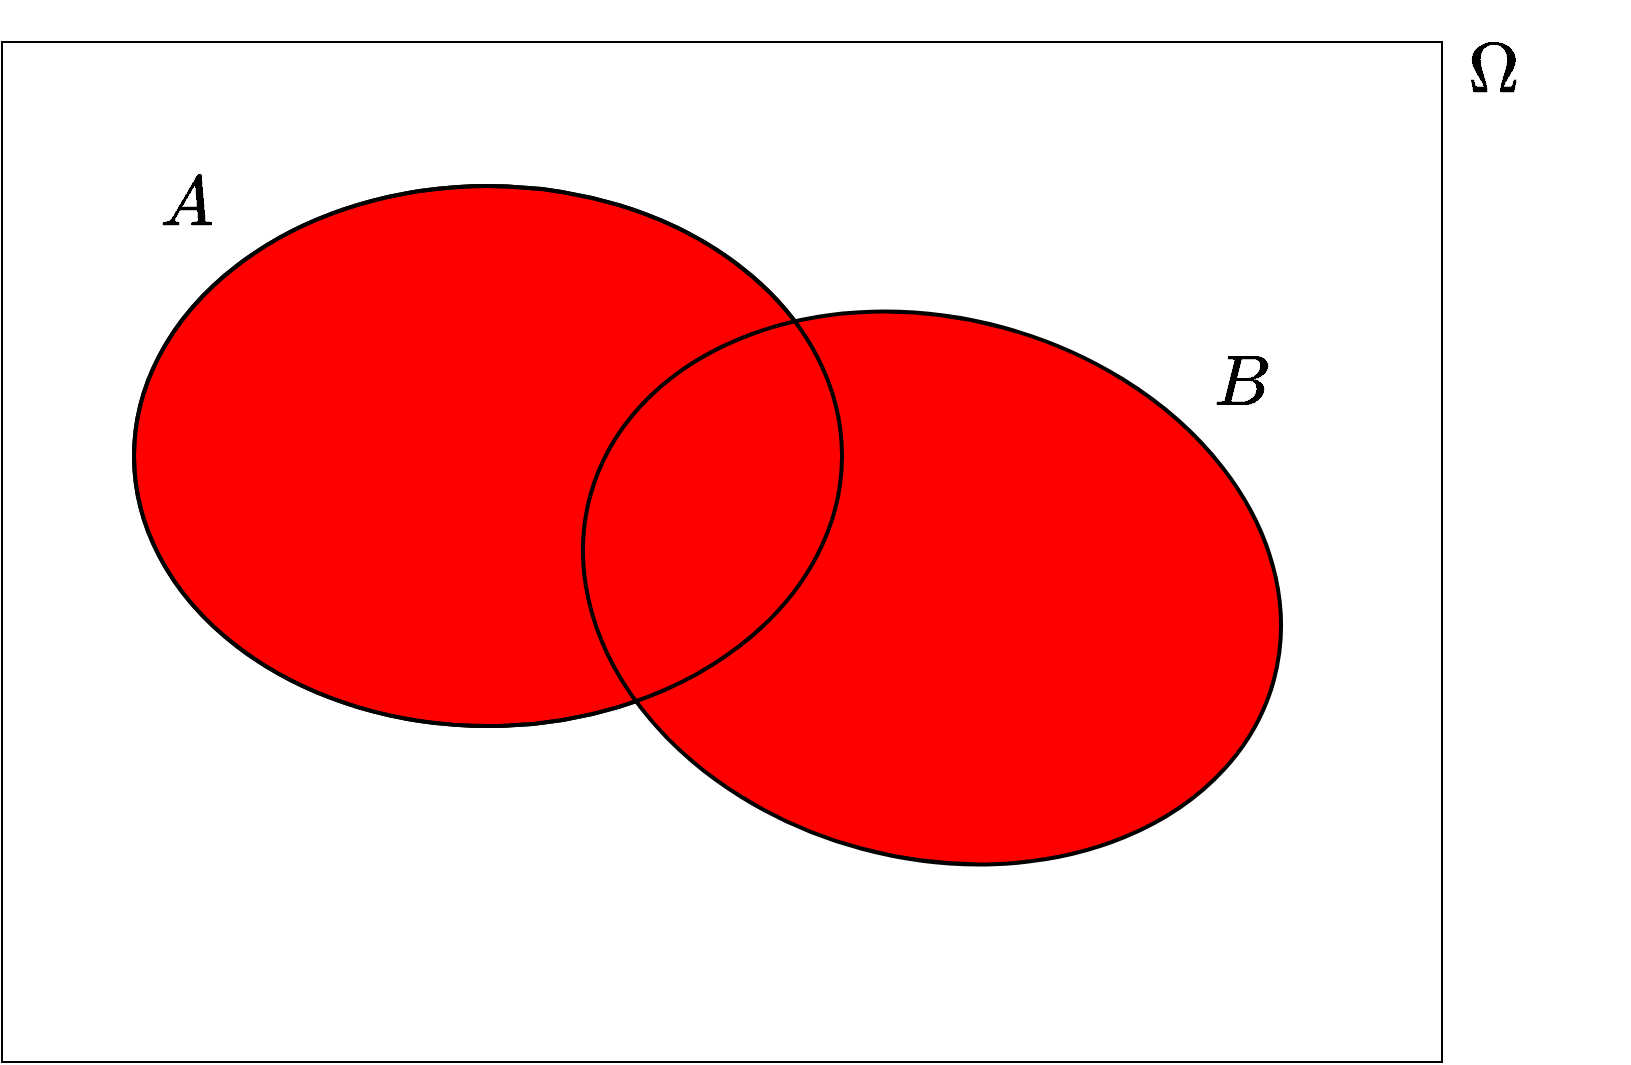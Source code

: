 <mxfile version="24.1.0" type="device">
  <diagram name="Página-1" id="E-DP9fMv0TR5NF7smadX">
    <mxGraphModel dx="1041" dy="725" grid="1" gridSize="6" guides="1" tooltips="1" connect="1" arrows="1" fold="1" page="1" pageScale="1" pageWidth="800" pageHeight="550" math="1" shadow="0">
      <root>
        <mxCell id="0" />
        <mxCell id="1" parent="0" />
        <mxCell id="3qVgdPwwvXnHS_knHwvc-2" value="" style="rounded=0;whiteSpace=wrap;html=1;" vertex="1" parent="1">
          <mxGeometry x="24" y="24" width="720" height="510" as="geometry" />
        </mxCell>
        <mxCell id="3qVgdPwwvXnHS_knHwvc-3" value="\(\Omega\)" style="text;html=1;align=center;verticalAlign=middle;whiteSpace=wrap;rounded=0;fontSize=30;" vertex="1" parent="1">
          <mxGeometry x="740" y="24" width="60" height="30" as="geometry" />
        </mxCell>
        <mxCell id="3qVgdPwwvXnHS_knHwvc-4" value="" style="ellipse;whiteSpace=wrap;html=1;fillColor=#FF0000;strokeWidth=2;" vertex="1" parent="1">
          <mxGeometry x="90" y="96" width="354" height="270" as="geometry" />
        </mxCell>
        <mxCell id="3qVgdPwwvXnHS_knHwvc-5" value="\(A\)" style="text;html=1;align=center;verticalAlign=middle;whiteSpace=wrap;rounded=0;fontSize=30;" vertex="1" parent="1">
          <mxGeometry x="86" y="90" width="60" height="30" as="geometry" />
        </mxCell>
        <mxCell id="3qVgdPwwvXnHS_knHwvc-6" value="" style="ellipse;whiteSpace=wrap;html=1;rotation=15;gradientColor=none;fillColor=#FF0000;strokeWidth=2;" vertex="1" parent="1">
          <mxGeometry x="312" y="162" width="354" height="270" as="geometry" />
        </mxCell>
        <mxCell id="3qVgdPwwvXnHS_knHwvc-7" value="" style="ellipse;whiteSpace=wrap;html=1;fillColor=none;strokeWidth=2;" vertex="1" parent="1">
          <mxGeometry x="90" y="96" width="354" height="270" as="geometry" />
        </mxCell>
        <mxCell id="3qVgdPwwvXnHS_knHwvc-8" value="\(B\)" style="text;html=1;align=center;verticalAlign=middle;whiteSpace=wrap;rounded=0;fontSize=30;" vertex="1" parent="1">
          <mxGeometry x="614" y="180" width="60" height="30" as="geometry" />
        </mxCell>
      </root>
    </mxGraphModel>
  </diagram>
</mxfile>
